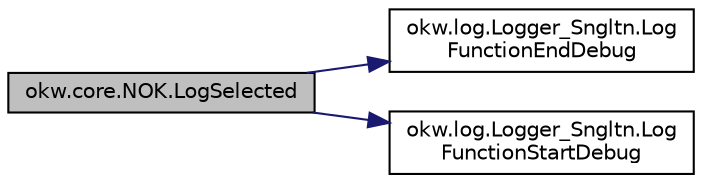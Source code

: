 digraph "okw.core.NOK.LogSelected"
{
 // INTERACTIVE_SVG=YES
 // LATEX_PDF_SIZE
  edge [fontname="Helvetica",fontsize="10",labelfontname="Helvetica",labelfontsize="10"];
  node [fontname="Helvetica",fontsize="10",shape=record];
  rankdir="LR";
  Node1 [label="okw.core.NOK.LogSelected",height=0.2,width=0.4,color="black", fillcolor="grey75", style="filled", fontcolor="black",tooltip="Dokumentiert den markierten Text des gegebenen Objekts."];
  Node1 -> Node2 [color="midnightblue",fontsize="10",style="solid",fontname="Helvetica"];
  Node2 [label="okw.log.Logger_Sngltn.Log\lFunctionEndDebug",height=0.2,width=0.4,color="black", fillcolor="white", style="filled",URL="$classokw_1_1log_1_1_logger___sngltn.html#a91b192a4e0381f6d02b791693d0fab84",tooltip="LogFunctionEndDebug:"];
  Node1 -> Node3 [color="midnightblue",fontsize="10",style="solid",fontname="Helvetica"];
  Node3 [label="okw.log.Logger_Sngltn.Log\lFunctionStartDebug",height=0.2,width=0.4,color="black", fillcolor="white", style="filled",URL="$classokw_1_1log_1_1_logger___sngltn.html#a2d4c3d22d2a52b92873ee2f3853d9c42",tooltip="LogFunctionStartDebug:"];
}
